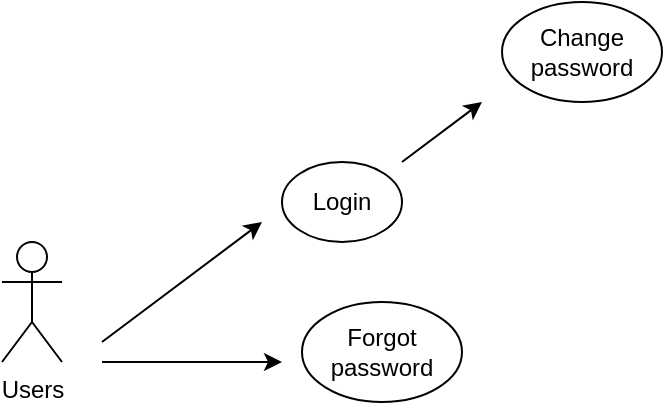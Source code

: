 <mxfile version="21.8.2" type="github">
  <diagram name="Trang-1" id="AS_zds_LbVpcgMNHFDUQ">
    <mxGraphModel dx="574" dy="302" grid="1" gridSize="10" guides="1" tooltips="1" connect="1" arrows="1" fold="1" page="1" pageScale="1" pageWidth="827" pageHeight="1169" math="0" shadow="0">
      <root>
        <mxCell id="0" />
        <mxCell id="1" parent="0" />
        <mxCell id="XMj-M0O-RJH06PHTf3zE-1" value="Users" style="shape=umlActor;verticalLabelPosition=bottom;verticalAlign=top;html=1;outlineConnect=0;" vertex="1" parent="1">
          <mxGeometry x="60" y="180" width="30" height="60" as="geometry" />
        </mxCell>
        <mxCell id="XMj-M0O-RJH06PHTf3zE-2" value="Login" style="ellipse;whiteSpace=wrap;html=1;" vertex="1" parent="1">
          <mxGeometry x="200" y="140" width="60" height="40" as="geometry" />
        </mxCell>
        <mxCell id="XMj-M0O-RJH06PHTf3zE-3" value="" style="endArrow=classic;html=1;rounded=0;" edge="1" parent="1">
          <mxGeometry width="50" height="50" relative="1" as="geometry">
            <mxPoint x="110" y="230" as="sourcePoint" />
            <mxPoint x="190" y="170" as="targetPoint" />
          </mxGeometry>
        </mxCell>
        <mxCell id="XMj-M0O-RJH06PHTf3zE-4" value="" style="endArrow=classic;html=1;rounded=0;" edge="1" parent="1">
          <mxGeometry width="50" height="50" relative="1" as="geometry">
            <mxPoint x="110" y="240" as="sourcePoint" />
            <mxPoint x="200" y="240" as="targetPoint" />
          </mxGeometry>
        </mxCell>
        <mxCell id="XMj-M0O-RJH06PHTf3zE-5" value="" style="endArrow=classic;html=1;rounded=0;" edge="1" parent="1">
          <mxGeometry width="50" height="50" relative="1" as="geometry">
            <mxPoint x="260" y="140" as="sourcePoint" />
            <mxPoint x="300" y="110" as="targetPoint" />
          </mxGeometry>
        </mxCell>
        <mxCell id="XMj-M0O-RJH06PHTf3zE-6" value="Forgot password" style="ellipse;whiteSpace=wrap;html=1;" vertex="1" parent="1">
          <mxGeometry x="210" y="210" width="80" height="50" as="geometry" />
        </mxCell>
        <mxCell id="XMj-M0O-RJH06PHTf3zE-7" value="Change password" style="ellipse;whiteSpace=wrap;html=1;" vertex="1" parent="1">
          <mxGeometry x="310" y="60" width="80" height="50" as="geometry" />
        </mxCell>
      </root>
    </mxGraphModel>
  </diagram>
</mxfile>

